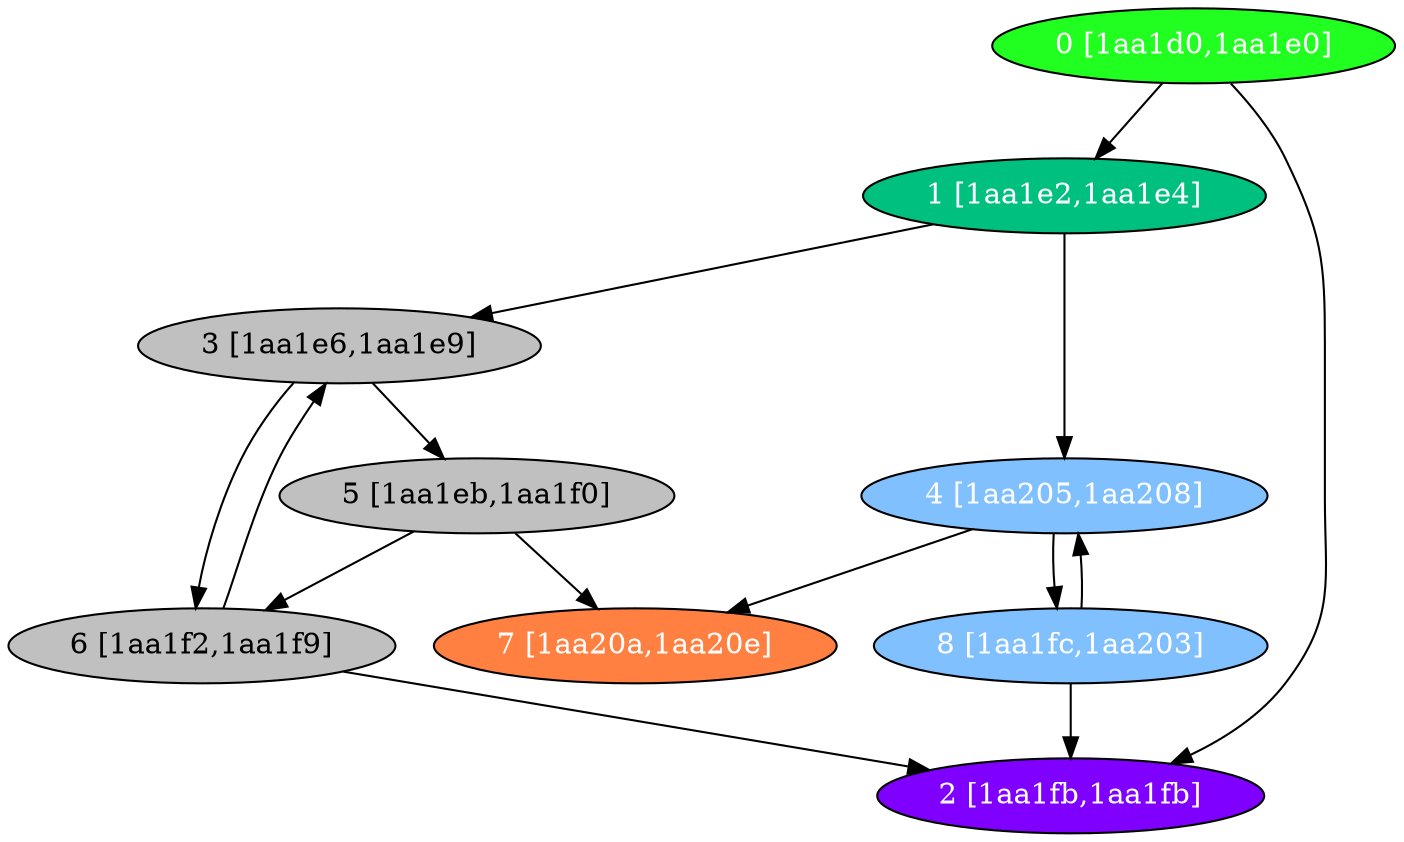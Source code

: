 diGraph libnss3{
	libnss3_0  [style=filled fillcolor="#20FF20" fontcolor="#ffffff" shape=oval label="0 [1aa1d0,1aa1e0]"]
	libnss3_1  [style=filled fillcolor="#00C080" fontcolor="#ffffff" shape=oval label="1 [1aa1e2,1aa1e4]"]
	libnss3_2  [style=filled fillcolor="#8000FF" fontcolor="#ffffff" shape=oval label="2 [1aa1fb,1aa1fb]"]
	libnss3_3  [style=filled fillcolor="#C0C0C0" fontcolor="#000000" shape=oval label="3 [1aa1e6,1aa1e9]"]
	libnss3_4  [style=filled fillcolor="#80C0FF" fontcolor="#ffffff" shape=oval label="4 [1aa205,1aa208]"]
	libnss3_5  [style=filled fillcolor="#C0C0C0" fontcolor="#000000" shape=oval label="5 [1aa1eb,1aa1f0]"]
	libnss3_6  [style=filled fillcolor="#C0C0C0" fontcolor="#000000" shape=oval label="6 [1aa1f2,1aa1f9]"]
	libnss3_7  [style=filled fillcolor="#FF8040" fontcolor="#ffffff" shape=oval label="7 [1aa20a,1aa20e]"]
	libnss3_8  [style=filled fillcolor="#80C0FF" fontcolor="#ffffff" shape=oval label="8 [1aa1fc,1aa203]"]

	libnss3_0 -> libnss3_1
	libnss3_0 -> libnss3_2
	libnss3_1 -> libnss3_3
	libnss3_1 -> libnss3_4
	libnss3_3 -> libnss3_5
	libnss3_3 -> libnss3_6
	libnss3_4 -> libnss3_7
	libnss3_4 -> libnss3_8
	libnss3_5 -> libnss3_6
	libnss3_5 -> libnss3_7
	libnss3_6 -> libnss3_2
	libnss3_6 -> libnss3_3
	libnss3_8 -> libnss3_2
	libnss3_8 -> libnss3_4
}